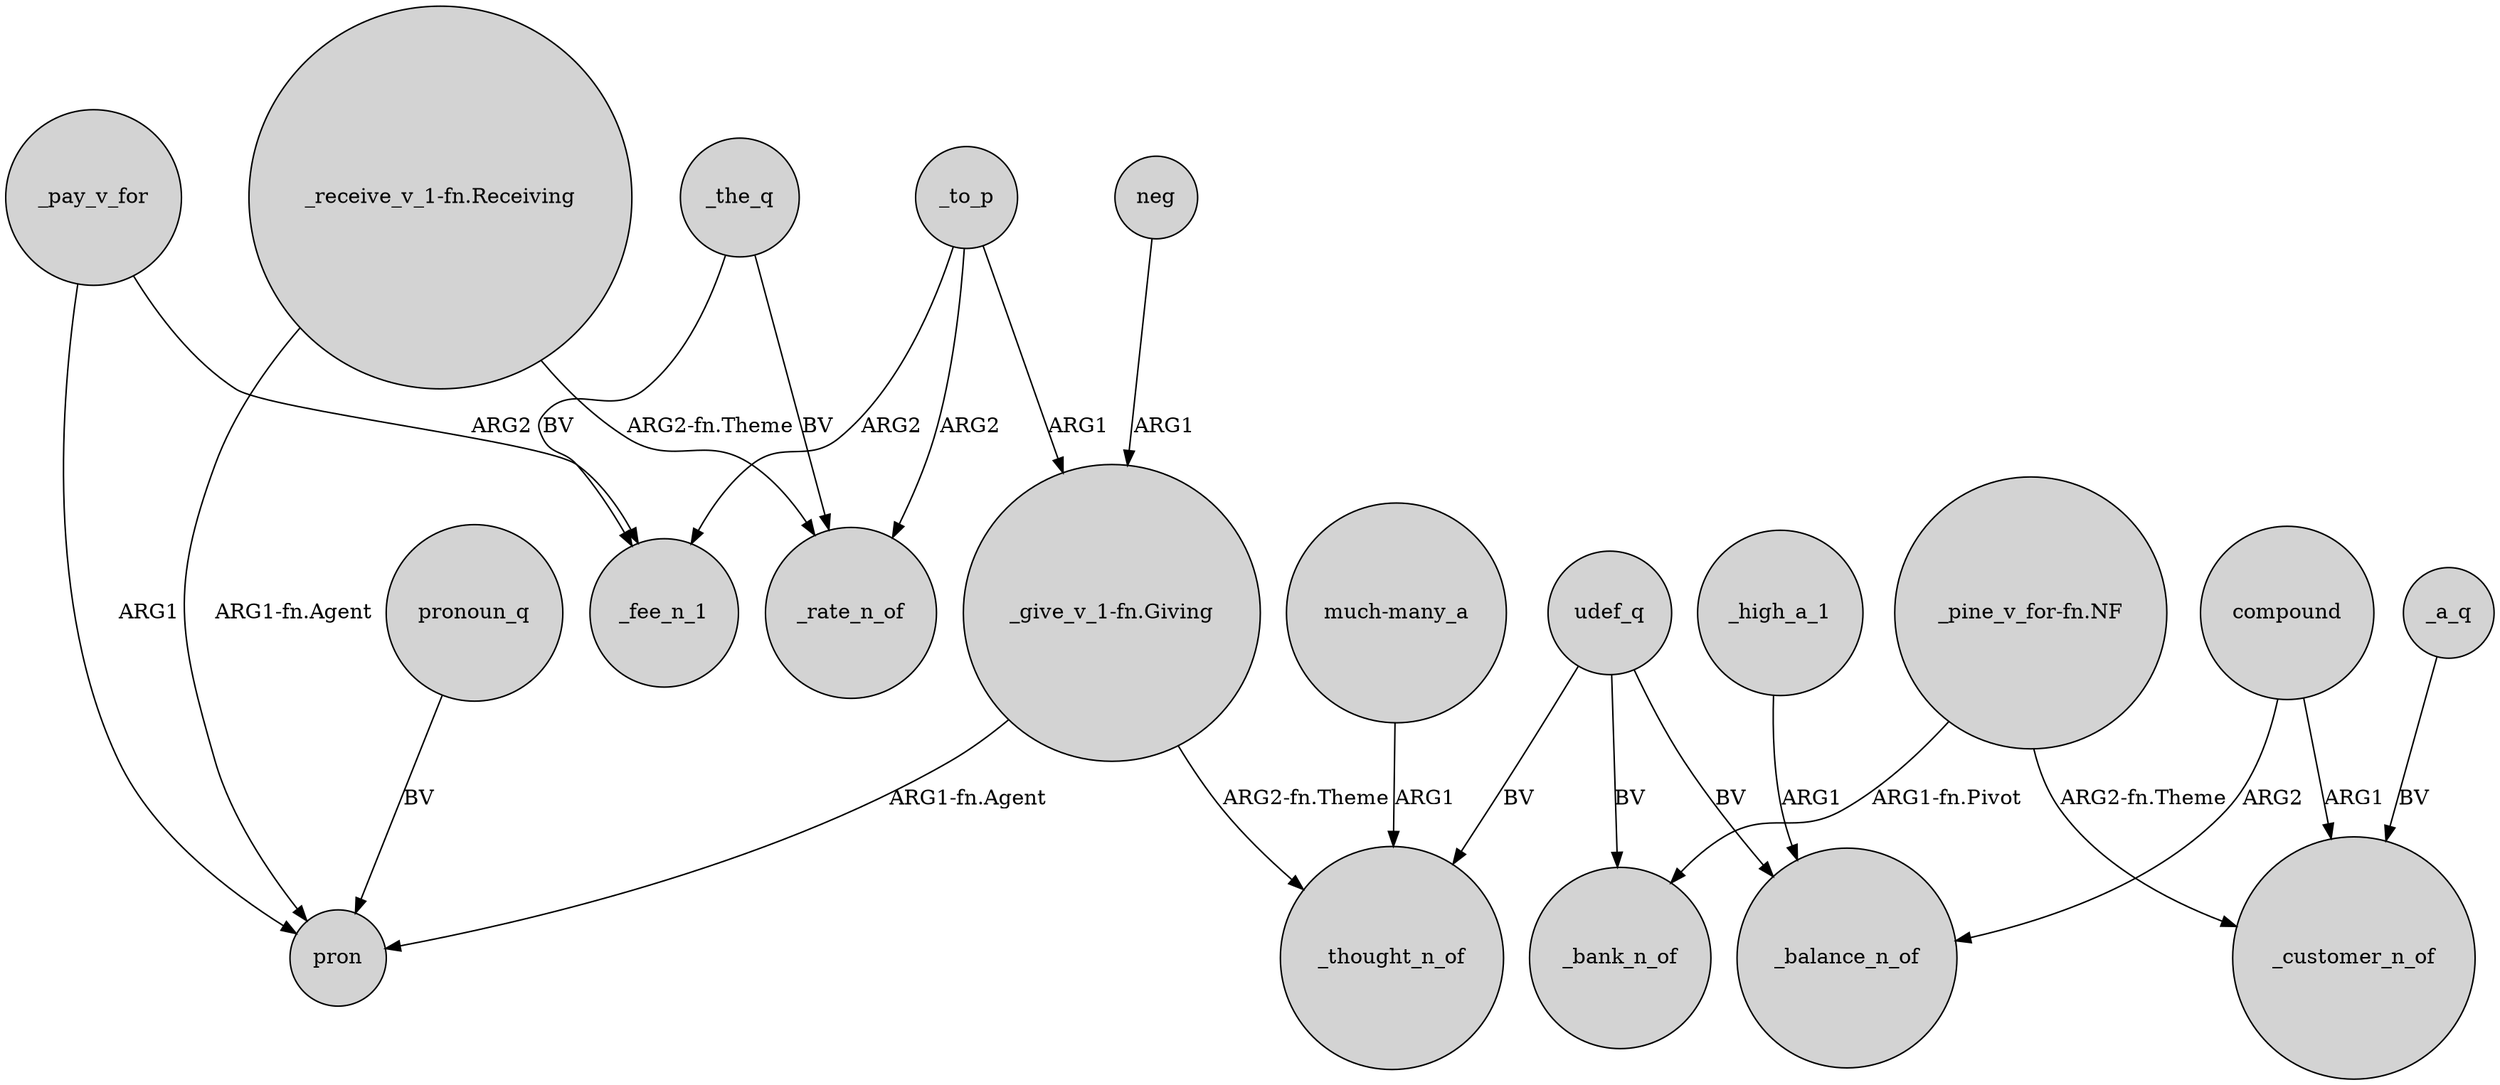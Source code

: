 digraph {
	node [shape=circle style=filled]
	"_pine_v_for-fn.NF" -> _bank_n_of [label="ARG1-fn.Pivot"]
	udef_q -> _thought_n_of [label=BV]
	udef_q -> _balance_n_of [label=BV]
	"much-many_a" -> _thought_n_of [label=ARG1]
	_the_q -> _fee_n_1 [label=BV]
	"_give_v_1-fn.Giving" -> _thought_n_of [label="ARG2-fn.Theme"]
	compound -> _customer_n_of [label=ARG1]
	_pay_v_for -> pron [label=ARG1]
	_the_q -> _rate_n_of [label=BV]
	"_give_v_1-fn.Giving" -> pron [label="ARG1-fn.Agent"]
	"_receive_v_1-fn.Receiving" -> pron [label="ARG1-fn.Agent"]
	pronoun_q -> pron [label=BV]
	"_receive_v_1-fn.Receiving" -> _rate_n_of [label="ARG2-fn.Theme"]
	compound -> _balance_n_of [label=ARG2]
	_high_a_1 -> _balance_n_of [label=ARG1]
	_to_p -> "_give_v_1-fn.Giving" [label=ARG1]
	_to_p -> _fee_n_1 [label=ARG2]
	_a_q -> _customer_n_of [label=BV]
	neg -> "_give_v_1-fn.Giving" [label=ARG1]
	"_pine_v_for-fn.NF" -> _customer_n_of [label="ARG2-fn.Theme"]
	_to_p -> _rate_n_of [label=ARG2]
	_pay_v_for -> _fee_n_1 [label=ARG2]
	udef_q -> _bank_n_of [label=BV]
}
